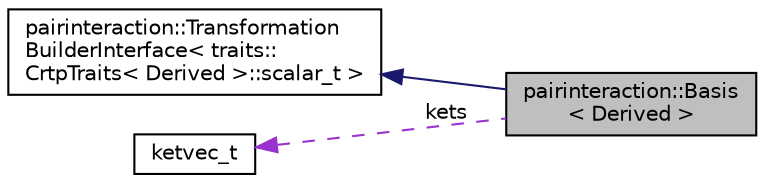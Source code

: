 digraph "pairinteraction::Basis&lt; Derived &gt;"
{
 // INTERACTIVE_SVG=YES
 // LATEX_PDF_SIZE
  bgcolor="transparent";
  edge [fontname="Helvetica",fontsize="10",labelfontname="Helvetica",labelfontsize="10"];
  node [fontname="Helvetica",fontsize="10",shape=record];
  rankdir="LR";
  Node1 [label="pairinteraction::Basis\l\< Derived \>",height=0.2,width=0.4,color="black", fillcolor="grey75", style="filled", fontcolor="black",tooltip="Base class for a basis."];
  Node2 -> Node1 [dir="back",color="midnightblue",fontsize="10",style="solid",fontname="Helvetica"];
  Node2 [label="pairinteraction::Transformation\lBuilderInterface\< traits::\lCrtpTraits\< Derived \>::scalar_t \>",height=0.2,width=0.4,color="black",URL="$classpairinteraction_1_1TransformationBuilderInterface.html",tooltip=" "];
  Node3 -> Node1 [dir="back",color="darkorchid3",fontsize="10",style="dashed",label=" kets" ,fontname="Helvetica"];
  Node3 [label="ketvec_t",height=0.2,width=0.4,color="black",tooltip=" "];
}
